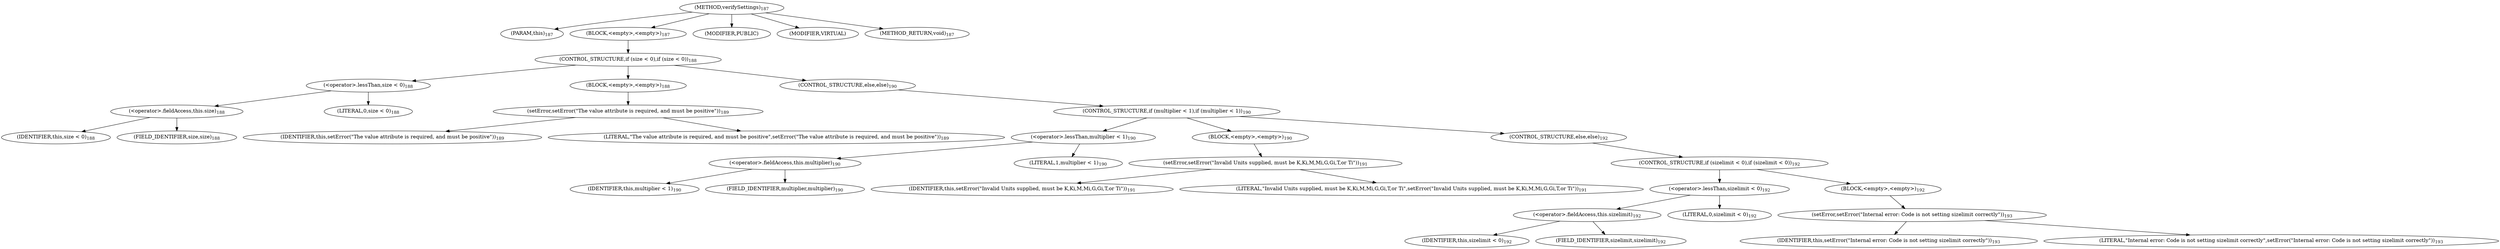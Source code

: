digraph "verifySettings" {  
"430" [label = <(METHOD,verifySettings)<SUB>187</SUB>> ]
"20" [label = <(PARAM,this)<SUB>187</SUB>> ]
"431" [label = <(BLOCK,&lt;empty&gt;,&lt;empty&gt;)<SUB>187</SUB>> ]
"432" [label = <(CONTROL_STRUCTURE,if (size &lt; 0),if (size &lt; 0))<SUB>188</SUB>> ]
"433" [label = <(&lt;operator&gt;.lessThan,size &lt; 0)<SUB>188</SUB>> ]
"434" [label = <(&lt;operator&gt;.fieldAccess,this.size)<SUB>188</SUB>> ]
"435" [label = <(IDENTIFIER,this,size &lt; 0)<SUB>188</SUB>> ]
"436" [label = <(FIELD_IDENTIFIER,size,size)<SUB>188</SUB>> ]
"437" [label = <(LITERAL,0,size &lt; 0)<SUB>188</SUB>> ]
"438" [label = <(BLOCK,&lt;empty&gt;,&lt;empty&gt;)<SUB>188</SUB>> ]
"439" [label = <(setError,setError(&quot;The value attribute is required, and must be positive&quot;))<SUB>189</SUB>> ]
"19" [label = <(IDENTIFIER,this,setError(&quot;The value attribute is required, and must be positive&quot;))<SUB>189</SUB>> ]
"440" [label = <(LITERAL,&quot;The value attribute is required, and must be positive&quot;,setError(&quot;The value attribute is required, and must be positive&quot;))<SUB>189</SUB>> ]
"441" [label = <(CONTROL_STRUCTURE,else,else)<SUB>190</SUB>> ]
"442" [label = <(CONTROL_STRUCTURE,if (multiplier &lt; 1),if (multiplier &lt; 1))<SUB>190</SUB>> ]
"443" [label = <(&lt;operator&gt;.lessThan,multiplier &lt; 1)<SUB>190</SUB>> ]
"444" [label = <(&lt;operator&gt;.fieldAccess,this.multiplier)<SUB>190</SUB>> ]
"445" [label = <(IDENTIFIER,this,multiplier &lt; 1)<SUB>190</SUB>> ]
"446" [label = <(FIELD_IDENTIFIER,multiplier,multiplier)<SUB>190</SUB>> ]
"447" [label = <(LITERAL,1,multiplier &lt; 1)<SUB>190</SUB>> ]
"448" [label = <(BLOCK,&lt;empty&gt;,&lt;empty&gt;)<SUB>190</SUB>> ]
"449" [label = <(setError,setError(&quot;Invalid Units supplied, must be K,Ki,M,Mi,G,Gi,T,or Ti&quot;))<SUB>191</SUB>> ]
"21" [label = <(IDENTIFIER,this,setError(&quot;Invalid Units supplied, must be K,Ki,M,Mi,G,Gi,T,or Ti&quot;))<SUB>191</SUB>> ]
"450" [label = <(LITERAL,&quot;Invalid Units supplied, must be K,Ki,M,Mi,G,Gi,T,or Ti&quot;,setError(&quot;Invalid Units supplied, must be K,Ki,M,Mi,G,Gi,T,or Ti&quot;))<SUB>191</SUB>> ]
"451" [label = <(CONTROL_STRUCTURE,else,else)<SUB>192</SUB>> ]
"452" [label = <(CONTROL_STRUCTURE,if (sizelimit &lt; 0),if (sizelimit &lt; 0))<SUB>192</SUB>> ]
"453" [label = <(&lt;operator&gt;.lessThan,sizelimit &lt; 0)<SUB>192</SUB>> ]
"454" [label = <(&lt;operator&gt;.fieldAccess,this.sizelimit)<SUB>192</SUB>> ]
"455" [label = <(IDENTIFIER,this,sizelimit &lt; 0)<SUB>192</SUB>> ]
"456" [label = <(FIELD_IDENTIFIER,sizelimit,sizelimit)<SUB>192</SUB>> ]
"457" [label = <(LITERAL,0,sizelimit &lt; 0)<SUB>192</SUB>> ]
"458" [label = <(BLOCK,&lt;empty&gt;,&lt;empty&gt;)<SUB>192</SUB>> ]
"459" [label = <(setError,setError(&quot;Internal error: Code is not setting sizelimit correctly&quot;))<SUB>193</SUB>> ]
"22" [label = <(IDENTIFIER,this,setError(&quot;Internal error: Code is not setting sizelimit correctly&quot;))<SUB>193</SUB>> ]
"460" [label = <(LITERAL,&quot;Internal error: Code is not setting sizelimit correctly&quot;,setError(&quot;Internal error: Code is not setting sizelimit correctly&quot;))<SUB>193</SUB>> ]
"461" [label = <(MODIFIER,PUBLIC)> ]
"462" [label = <(MODIFIER,VIRTUAL)> ]
"463" [label = <(METHOD_RETURN,void)<SUB>187</SUB>> ]
  "430" -> "20" 
  "430" -> "431" 
  "430" -> "461" 
  "430" -> "462" 
  "430" -> "463" 
  "431" -> "432" 
  "432" -> "433" 
  "432" -> "438" 
  "432" -> "441" 
  "433" -> "434" 
  "433" -> "437" 
  "434" -> "435" 
  "434" -> "436" 
  "438" -> "439" 
  "439" -> "19" 
  "439" -> "440" 
  "441" -> "442" 
  "442" -> "443" 
  "442" -> "448" 
  "442" -> "451" 
  "443" -> "444" 
  "443" -> "447" 
  "444" -> "445" 
  "444" -> "446" 
  "448" -> "449" 
  "449" -> "21" 
  "449" -> "450" 
  "451" -> "452" 
  "452" -> "453" 
  "452" -> "458" 
  "453" -> "454" 
  "453" -> "457" 
  "454" -> "455" 
  "454" -> "456" 
  "458" -> "459" 
  "459" -> "22" 
  "459" -> "460" 
}
